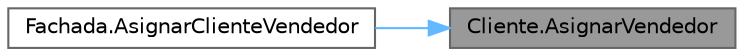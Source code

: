 digraph "Cliente.AsignarVendedor"
{
 // INTERACTIVE_SVG=YES
 // LATEX_PDF_SIZE
  bgcolor="transparent";
  edge [fontname=Helvetica,fontsize=10,labelfontname=Helvetica,labelfontsize=10];
  node [fontname=Helvetica,fontsize=10,shape=box,height=0.2,width=0.4];
  rankdir="RL";
  Node1 [id="Node000001",label="Cliente.AsignarVendedor",height=0.2,width=0.4,color="gray40", fillcolor="grey60", style="filled", fontcolor="black",tooltip="Asigna un nuevo vendedor a este cliente. La lógica de validación (rol y estado) se delega a la Fachad..."];
  Node1 -> Node2 [id="edge1_Node000001_Node000002",dir="back",color="steelblue1",style="solid",tooltip=" "];
  Node2 [id="Node000002",label="Fachada.AsignarClienteVendedor",height=0.2,width=0.4,color="grey40", fillcolor="white", style="filled",URL="$classFachada.html#aea91102bc4782a7e33694a587db47f25",tooltip="Asigna un Vendedor (Usuario) a un Cliente. Este método coordina múltiples repositorios y aplica lógic..."];
}
